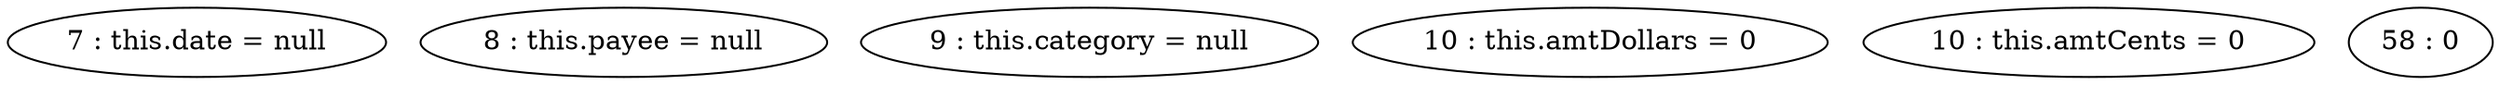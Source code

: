 digraph G {
"7 : this.date = null"
"8 : this.payee = null"
"9 : this.category = null"
"10 : this.amtDollars = 0"
"10 : this.amtCents = 0"
"58 : 0"
}